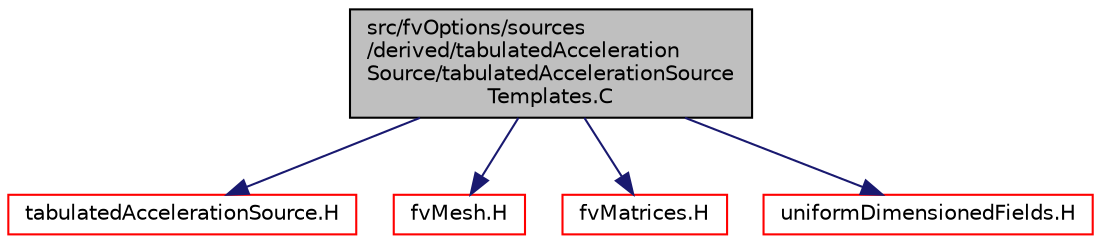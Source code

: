 digraph "src/fvOptions/sources/derived/tabulatedAccelerationSource/tabulatedAccelerationSourceTemplates.C"
{
  bgcolor="transparent";
  edge [fontname="Helvetica",fontsize="10",labelfontname="Helvetica",labelfontsize="10"];
  node [fontname="Helvetica",fontsize="10",shape=record];
  Node0 [label="src/fvOptions/sources\l/derived/tabulatedAcceleration\lSource/tabulatedAccelerationSource\lTemplates.C",height=0.2,width=0.4,color="black", fillcolor="grey75", style="filled", fontcolor="black"];
  Node0 -> Node1 [color="midnightblue",fontsize="10",style="solid",fontname="Helvetica"];
  Node1 [label="tabulatedAccelerationSource.H",height=0.2,width=0.4,color="red",URL="$a05426.html"];
  Node0 -> Node206 [color="midnightblue",fontsize="10",style="solid",fontname="Helvetica"];
  Node206 [label="fvMesh.H",height=0.2,width=0.4,color="red",URL="$a03719.html"];
  Node0 -> Node315 [color="midnightblue",fontsize="10",style="solid",fontname="Helvetica"];
  Node315 [label="fvMatrices.H",height=0.2,width=0.4,color="red",URL="$a03458.html",tooltip="A special matrix type and solver, designed for finite volume solutions of scalar equations. "];
  Node0 -> Node353 [color="midnightblue",fontsize="10",style="solid",fontname="Helvetica"];
  Node353 [label="uniformDimensionedFields.H",height=0.2,width=0.4,color="red",URL="$a10901.html"];
}
